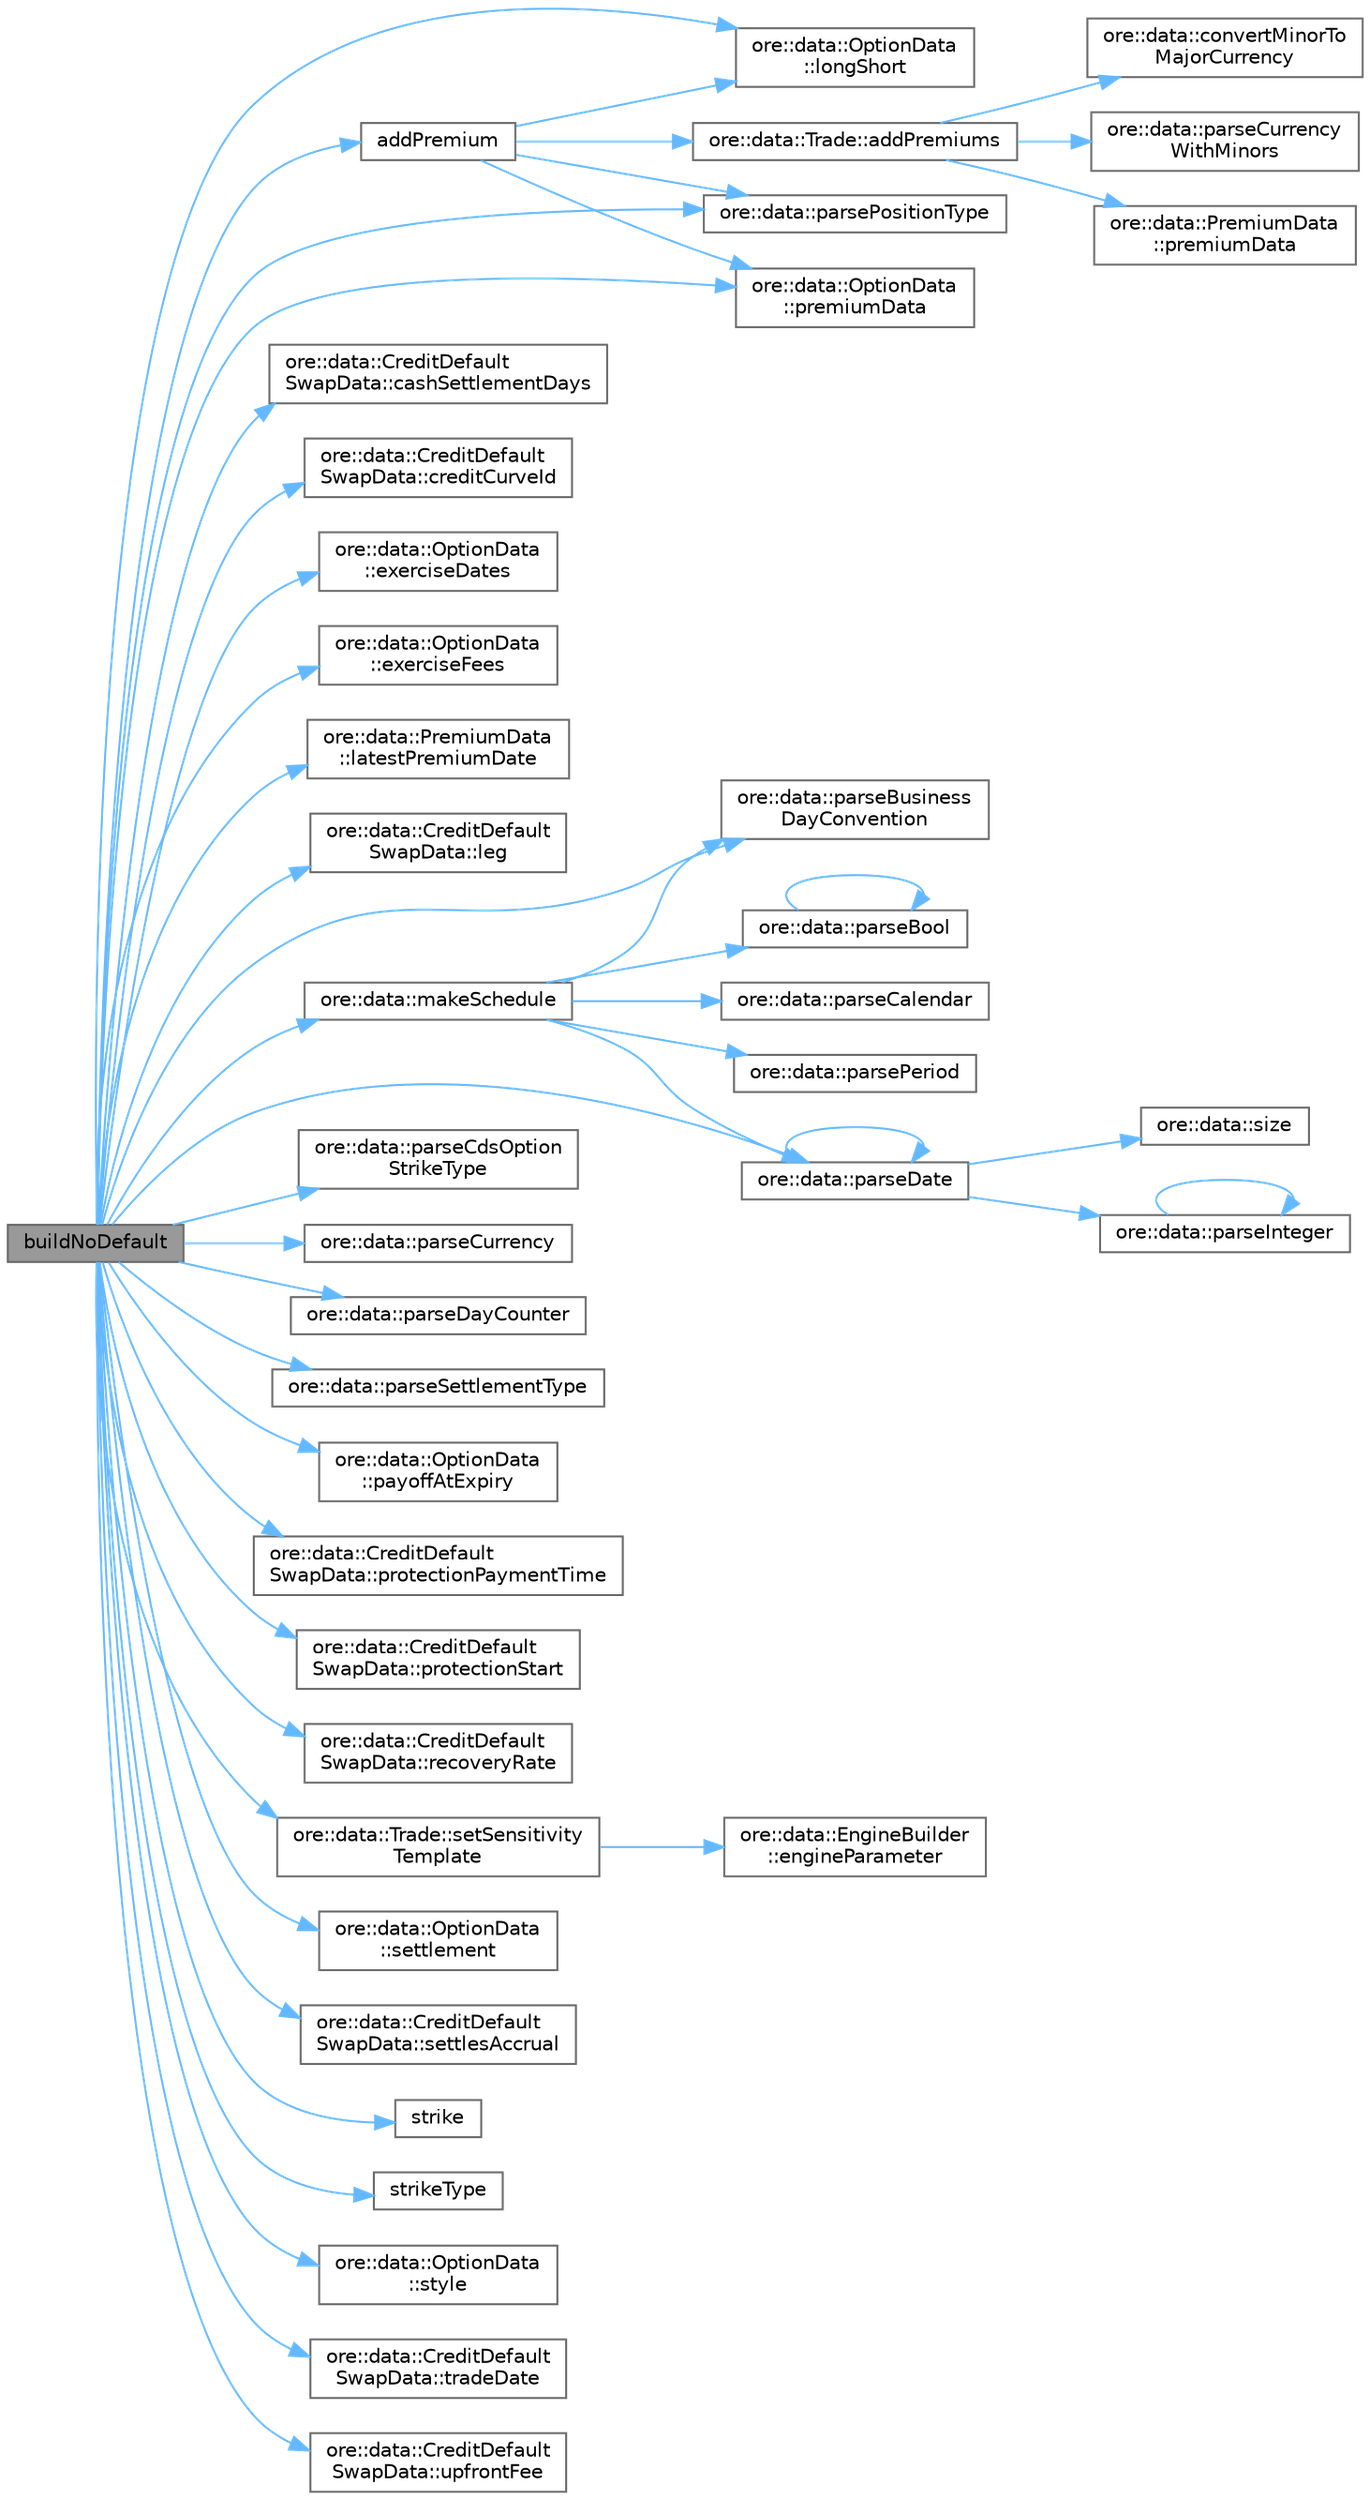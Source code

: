digraph "buildNoDefault"
{
 // INTERACTIVE_SVG=YES
 // LATEX_PDF_SIZE
  bgcolor="transparent";
  edge [fontname=Helvetica,fontsize=10,labelfontname=Helvetica,labelfontsize=10];
  node [fontname=Helvetica,fontsize=10,shape=box,height=0.2,width=0.4];
  rankdir="LR";
  Node1 [label="buildNoDefault",height=0.2,width=0.4,color="gray40", fillcolor="grey60", style="filled", fontcolor="black",tooltip="Build CDS option given that no default."];
  Node1 -> Node2 [color="steelblue1",style="solid"];
  Node2 [label="addPremium",height=0.2,width=0.4,color="grey40", fillcolor="white", style="filled",URL="$classore_1_1data_1_1_credit_default_swap_option.html#adb8b43a0d4b38f579dcc773d6792d049",tooltip="Add the premium payment."];
  Node2 -> Node3 [color="steelblue1",style="solid"];
  Node3 [label="ore::data::Trade::addPremiums",height=0.2,width=0.4,color="grey40", fillcolor="white", style="filled",URL="$classore_1_1data_1_1_trade.html#a775ea85ca706b8f39e0b3c24a1262b57",tooltip=" "];
  Node3 -> Node4 [color="steelblue1",style="solid"];
  Node4 [label="ore::data::convertMinorTo\lMajorCurrency",height=0.2,width=0.4,color="grey40", fillcolor="white", style="filled",URL="$group__utilities.html#ga63a24b69574b9f0dc9f49cddbcaa242e",tooltip="Convert a value from a minor ccy to major."];
  Node3 -> Node5 [color="steelblue1",style="solid"];
  Node5 [label="ore::data::parseCurrency\lWithMinors",height=0.2,width=0.4,color="grey40", fillcolor="white", style="filled",URL="$group__utilities.html#ga5816082aca07feca7ec905758bd09392",tooltip="Convert text to QuantLib::Currency."];
  Node3 -> Node6 [color="steelblue1",style="solid"];
  Node6 [label="ore::data::PremiumData\l::premiumData",height=0.2,width=0.4,color="grey40", fillcolor="white", style="filled",URL="$classore_1_1data_1_1_premium_data.html#a123c02cf2a8c6d52ae16203dbde172fa",tooltip=" "];
  Node2 -> Node7 [color="steelblue1",style="solid"];
  Node7 [label="ore::data::OptionData\l::longShort",height=0.2,width=0.4,color="grey40", fillcolor="white", style="filled",URL="$classore_1_1data_1_1_option_data.html#a50b9f07b1c2bd1b4fea7f2e7da7fdb2b",tooltip=" "];
  Node2 -> Node8 [color="steelblue1",style="solid"];
  Node8 [label="ore::data::parsePositionType",height=0.2,width=0.4,color="grey40", fillcolor="white", style="filled",URL="$group__utilities.html#ga71937c757a73b33221be6ce6a8046839",tooltip="Convert text to QuantLib::Position::Type."];
  Node2 -> Node9 [color="steelblue1",style="solid"];
  Node9 [label="ore::data::OptionData\l::premiumData",height=0.2,width=0.4,color="grey40", fillcolor="white", style="filled",URL="$classore_1_1data_1_1_option_data.html#adcb66e32b32e9b291c5a6f37e82c5692",tooltip=" "];
  Node1 -> Node10 [color="steelblue1",style="solid"];
  Node10 [label="ore::data::CreditDefault\lSwapData::cashSettlementDays",height=0.2,width=0.4,color="grey40", fillcolor="white", style="filled",URL="$classore_1_1data_1_1_credit_default_swap_data.html#a5ca61737fbfc554c397d1f0c721f9f87",tooltip=" "];
  Node1 -> Node11 [color="steelblue1",style="solid"];
  Node11 [label="ore::data::CreditDefault\lSwapData::creditCurveId",height=0.2,width=0.4,color="grey40", fillcolor="white", style="filled",URL="$classore_1_1data_1_1_credit_default_swap_data.html#afc481af8e7faf75777815684979ae2e6",tooltip=" "];
  Node1 -> Node12 [color="steelblue1",style="solid"];
  Node12 [label="ore::data::OptionData\l::exerciseDates",height=0.2,width=0.4,color="grey40", fillcolor="white", style="filled",URL="$classore_1_1data_1_1_option_data.html#af82897aa671c01e0988878f1476ef9b8",tooltip=" "];
  Node1 -> Node13 [color="steelblue1",style="solid"];
  Node13 [label="ore::data::OptionData\l::exerciseFees",height=0.2,width=0.4,color="grey40", fillcolor="white", style="filled",URL="$classore_1_1data_1_1_option_data.html#aee07bd2e2fa4cb71fe664c2251db9b9e",tooltip=" "];
  Node1 -> Node14 [color="steelblue1",style="solid"];
  Node14 [label="ore::data::PremiumData\l::latestPremiumDate",height=0.2,width=0.4,color="grey40", fillcolor="white", style="filled",URL="$classore_1_1data_1_1_premium_data.html#a598752f30f469e9e4decec69bc4feff1",tooltip=" "];
  Node1 -> Node15 [color="steelblue1",style="solid"];
  Node15 [label="ore::data::CreditDefault\lSwapData::leg",height=0.2,width=0.4,color="grey40", fillcolor="white", style="filled",URL="$classore_1_1data_1_1_credit_default_swap_data.html#a6022125b2db0ffc0f0a79ce9d541fddb",tooltip=" "];
  Node1 -> Node7 [color="steelblue1",style="solid"];
  Node1 -> Node16 [color="steelblue1",style="solid"];
  Node16 [label="ore::data::makeSchedule",height=0.2,width=0.4,color="grey40", fillcolor="white", style="filled",URL="$namespaceore_1_1data.html#af158e922cf963a59228878344ca5858d",tooltip=" "];
  Node16 -> Node17 [color="steelblue1",style="solid"];
  Node17 [label="ore::data::parseBool",height=0.2,width=0.4,color="grey40", fillcolor="white", style="filled",URL="$group__utilities.html#ga94621f11193864fa1338296232dc5be9",tooltip="Convert text to bool."];
  Node17 -> Node17 [color="steelblue1",style="solid"];
  Node16 -> Node18 [color="steelblue1",style="solid"];
  Node18 [label="ore::data::parseBusiness\lDayConvention",height=0.2,width=0.4,color="grey40", fillcolor="white", style="filled",URL="$group__utilities.html#ga86adcf55f91e340ff40783964666e732",tooltip="Convert text to QuantLib::BusinessDayConvention."];
  Node16 -> Node19 [color="steelblue1",style="solid"];
  Node19 [label="ore::data::parseCalendar",height=0.2,width=0.4,color="grey40", fillcolor="white", style="filled",URL="$group__utilities.html#ga0f72d6fcccae10a674bdcd5095200f14",tooltip="Convert text to QuantLib::Calendar."];
  Node16 -> Node20 [color="steelblue1",style="solid"];
  Node20 [label="ore::data::parseDate",height=0.2,width=0.4,color="grey40", fillcolor="white", style="filled",URL="$group__utilities.html#ga59b5fdda574d90facae95dec2d13040d",tooltip="Convert std::string to QuantLib::Date."];
  Node20 -> Node20 [color="steelblue1",style="solid"];
  Node20 -> Node21 [color="steelblue1",style="solid"];
  Node21 [label="ore::data::parseInteger",height=0.2,width=0.4,color="grey40", fillcolor="white", style="filled",URL="$group__utilities.html#gaecd67eda4fb5f4859bb8f6d383547721",tooltip="Convert text to QuantLib::Integer."];
  Node21 -> Node21 [color="steelblue1",style="solid"];
  Node20 -> Node22 [color="steelblue1",style="solid"];
  Node22 [label="ore::data::size",height=0.2,width=0.4,color="grey40", fillcolor="white", style="filled",URL="$namespaceore_1_1data.html#a777e216dee6069b548bb87da7152699e",tooltip=" "];
  Node16 -> Node23 [color="steelblue1",style="solid"];
  Node23 [label="ore::data::parsePeriod",height=0.2,width=0.4,color="grey40", fillcolor="white", style="filled",URL="$group__utilities.html#ga8e0623e2cb01e250e9cfec4619256208",tooltip="Convert text to QuantLib::Period."];
  Node1 -> Node18 [color="steelblue1",style="solid"];
  Node1 -> Node24 [color="steelblue1",style="solid"];
  Node24 [label="ore::data::parseCdsOption\lStrikeType",height=0.2,width=0.4,color="grey40", fillcolor="white", style="filled",URL="$group__utilities.html#ga1c41042513fb3c2e5bec67216e43936e",tooltip=" "];
  Node1 -> Node25 [color="steelblue1",style="solid"];
  Node25 [label="ore::data::parseCurrency",height=0.2,width=0.4,color="grey40", fillcolor="white", style="filled",URL="$group__utilities.html#ga6e9e781a58e78200301c76161589fc7b",tooltip="Convert text to QuantLib::Currency."];
  Node1 -> Node20 [color="steelblue1",style="solid"];
  Node1 -> Node26 [color="steelblue1",style="solid"];
  Node26 [label="ore::data::parseDayCounter",height=0.2,width=0.4,color="grey40", fillcolor="white", style="filled",URL="$group__utilities.html#gaefb008d0de256c79140545d9c7549093",tooltip="Convert text to QuantLib::DayCounter."];
  Node1 -> Node8 [color="steelblue1",style="solid"];
  Node1 -> Node27 [color="steelblue1",style="solid"];
  Node27 [label="ore::data::parseSettlementType",height=0.2,width=0.4,color="grey40", fillcolor="white", style="filled",URL="$group__utilities.html#gaedc713e911316c8eb473fdaf83fcfaa6",tooltip="Convert text to QuantLib::Settlement::Type."];
  Node1 -> Node28 [color="steelblue1",style="solid"];
  Node28 [label="ore::data::OptionData\l::payoffAtExpiry",height=0.2,width=0.4,color="grey40", fillcolor="white", style="filled",URL="$classore_1_1data_1_1_option_data.html#aa84255ed88a50b2ba174afe04df43ed8",tooltip=" "];
  Node1 -> Node9 [color="steelblue1",style="solid"];
  Node1 -> Node29 [color="steelblue1",style="solid"];
  Node29 [label="ore::data::CreditDefault\lSwapData::protectionPaymentTime",height=0.2,width=0.4,color="grey40", fillcolor="white", style="filled",URL="$classore_1_1data_1_1_credit_default_swap_data.html#ac9e47e6a1dc12e875e4c728a235afac7",tooltip=" "];
  Node1 -> Node30 [color="steelblue1",style="solid"];
  Node30 [label="ore::data::CreditDefault\lSwapData::protectionStart",height=0.2,width=0.4,color="grey40", fillcolor="white", style="filled",URL="$classore_1_1data_1_1_credit_default_swap_data.html#afeed871f24fdccaa0cb809377cbee586",tooltip=" "];
  Node1 -> Node31 [color="steelblue1",style="solid"];
  Node31 [label="ore::data::CreditDefault\lSwapData::recoveryRate",height=0.2,width=0.4,color="grey40", fillcolor="white", style="filled",URL="$classore_1_1data_1_1_credit_default_swap_data.html#a51eae4b49ae909bb92c32e04776a4a49",tooltip=" "];
  Node1 -> Node32 [color="steelblue1",style="solid"];
  Node32 [label="ore::data::Trade::setSensitivity\lTemplate",height=0.2,width=0.4,color="grey40", fillcolor="white", style="filled",URL="$classore_1_1data_1_1_trade.html#a788e0abfac5089ac015b7d71dbda25e3",tooltip=" "];
  Node32 -> Node33 [color="steelblue1",style="solid"];
  Node33 [label="ore::data::EngineBuilder\l::engineParameter",height=0.2,width=0.4,color="grey40", fillcolor="white", style="filled",URL="$classore_1_1data_1_1_engine_builder.html#a9d7654707f3b935dcf6a7b19df70c085",tooltip=" "];
  Node1 -> Node34 [color="steelblue1",style="solid"];
  Node34 [label="ore::data::OptionData\l::settlement",height=0.2,width=0.4,color="grey40", fillcolor="white", style="filled",URL="$classore_1_1data_1_1_option_data.html#a77098ad5025357188934116cfc632fd3",tooltip=" "];
  Node1 -> Node35 [color="steelblue1",style="solid"];
  Node35 [label="ore::data::CreditDefault\lSwapData::settlesAccrual",height=0.2,width=0.4,color="grey40", fillcolor="white", style="filled",URL="$classore_1_1data_1_1_credit_default_swap_data.html#a9b0aa3c9c0d9b83219b5df9a9ba01ce4",tooltip=" "];
  Node1 -> Node36 [color="steelblue1",style="solid"];
  Node36 [label="strike",height=0.2,width=0.4,color="grey40", fillcolor="white", style="filled",URL="$classore_1_1data_1_1_credit_default_swap_option.html#ab03aa38eeb7397bc097432ac4f959822",tooltip=" "];
  Node1 -> Node37 [color="steelblue1",style="solid"];
  Node37 [label="strikeType",height=0.2,width=0.4,color="grey40", fillcolor="white", style="filled",URL="$classore_1_1data_1_1_credit_default_swap_option.html#a08fe866b810eb35c5a3b4cc2773fce6d",tooltip=" "];
  Node1 -> Node38 [color="steelblue1",style="solid"];
  Node38 [label="ore::data::OptionData\l::style",height=0.2,width=0.4,color="grey40", fillcolor="white", style="filled",URL="$classore_1_1data_1_1_option_data.html#a657c7d1172af0024c7594ad4082a040e",tooltip=" "];
  Node1 -> Node39 [color="steelblue1",style="solid"];
  Node39 [label="ore::data::CreditDefault\lSwapData::tradeDate",height=0.2,width=0.4,color="grey40", fillcolor="white", style="filled",URL="$classore_1_1data_1_1_credit_default_swap_data.html#aaed90483d7418bacfc72fc3f10d55d0a",tooltip=" "];
  Node1 -> Node40 [color="steelblue1",style="solid"];
  Node40 [label="ore::data::CreditDefault\lSwapData::upfrontFee",height=0.2,width=0.4,color="grey40", fillcolor="white", style="filled",URL="$classore_1_1data_1_1_credit_default_swap_data.html#ae97fa54c1f02b10c5410843dda15bb49",tooltip=" "];
}
